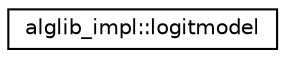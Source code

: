 digraph "Graphical Class Hierarchy"
{
  edge [fontname="Helvetica",fontsize="10",labelfontname="Helvetica",labelfontsize="10"];
  node [fontname="Helvetica",fontsize="10",shape=record];
  rankdir="LR";
  Node0 [label="alglib_impl::logitmodel",height=0.2,width=0.4,color="black", fillcolor="white", style="filled",URL="$structalglib__impl_1_1logitmodel.html"];
}

